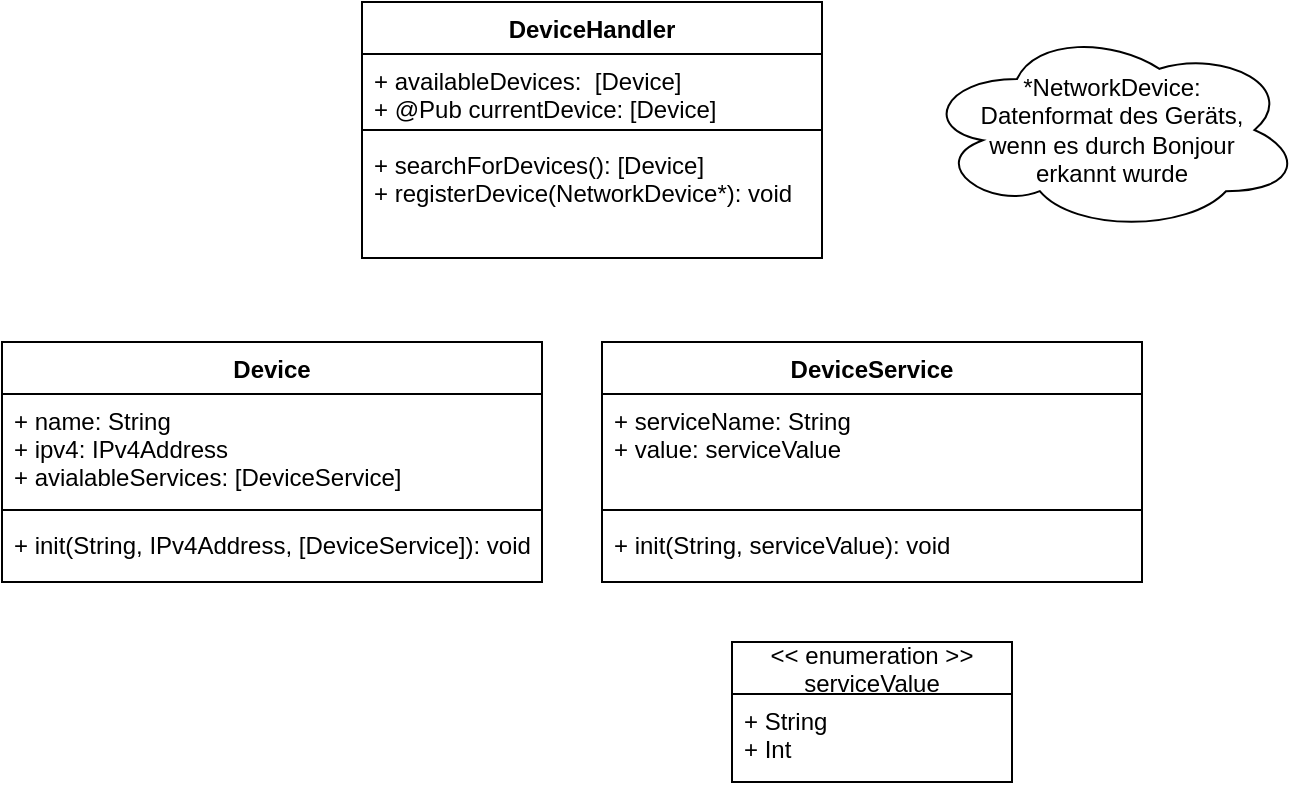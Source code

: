 <mxfile version="13.7.7" type="device"><diagram id="PJ03UvfXc9aEZRlhVZlT" name="Page-1"><mxGraphModel dx="1426" dy="668" grid="1" gridSize="10" guides="1" tooltips="1" connect="1" arrows="1" fold="1" page="1" pageScale="1" pageWidth="827" pageHeight="1169" math="0" shadow="0"><root><mxCell id="0"/><mxCell id="1" parent="0"/><mxCell id="cPbjeM0X76tU1sTlQTpR-21" value="Device" style="swimlane;fontStyle=1;align=center;verticalAlign=top;childLayout=stackLayout;horizontal=1;startSize=26;horizontalStack=0;resizeParent=1;resizeParentMax=0;resizeLast=0;collapsible=1;marginBottom=0;" parent="1" vertex="1"><mxGeometry x="70" y="230" width="270" height="120" as="geometry"/></mxCell><mxCell id="cPbjeM0X76tU1sTlQTpR-22" value="+ name: String&#10;+ ipv4: IPv4Address&#10;+ avialableServices: [DeviceService]" style="text;strokeColor=none;fillColor=none;align=left;verticalAlign=top;spacingLeft=4;spacingRight=4;overflow=hidden;rotatable=0;points=[[0,0.5],[1,0.5]];portConstraint=eastwest;" parent="cPbjeM0X76tU1sTlQTpR-21" vertex="1"><mxGeometry y="26" width="270" height="54" as="geometry"/></mxCell><mxCell id="cPbjeM0X76tU1sTlQTpR-23" value="" style="line;strokeWidth=1;fillColor=none;align=left;verticalAlign=middle;spacingTop=-1;spacingLeft=3;spacingRight=3;rotatable=0;labelPosition=right;points=[];portConstraint=eastwest;" parent="cPbjeM0X76tU1sTlQTpR-21" vertex="1"><mxGeometry y="80" width="270" height="8" as="geometry"/></mxCell><mxCell id="cPbjeM0X76tU1sTlQTpR-24" value="+ init(String, IPv4Address, [DeviceService]): void" style="text;strokeColor=none;fillColor=none;align=left;verticalAlign=top;spacingLeft=4;spacingRight=4;overflow=hidden;rotatable=0;points=[[0,0.5],[1,0.5]];portConstraint=eastwest;" parent="cPbjeM0X76tU1sTlQTpR-21" vertex="1"><mxGeometry y="88" width="270" height="32" as="geometry"/></mxCell><mxCell id="cPbjeM0X76tU1sTlQTpR-25" value="DeviceService" style="swimlane;fontStyle=1;align=center;verticalAlign=top;childLayout=stackLayout;horizontal=1;startSize=26;horizontalStack=0;resizeParent=1;resizeParentMax=0;resizeLast=0;collapsible=1;marginBottom=0;" parent="1" vertex="1"><mxGeometry x="370" y="230" width="270" height="120" as="geometry"/></mxCell><mxCell id="cPbjeM0X76tU1sTlQTpR-26" value="+ serviceName: String&#10;+ value: serviceValue" style="text;strokeColor=none;fillColor=none;align=left;verticalAlign=top;spacingLeft=4;spacingRight=4;overflow=hidden;rotatable=0;points=[[0,0.5],[1,0.5]];portConstraint=eastwest;" parent="cPbjeM0X76tU1sTlQTpR-25" vertex="1"><mxGeometry y="26" width="270" height="54" as="geometry"/></mxCell><mxCell id="cPbjeM0X76tU1sTlQTpR-27" value="" style="line;strokeWidth=1;fillColor=none;align=left;verticalAlign=middle;spacingTop=-1;spacingLeft=3;spacingRight=3;rotatable=0;labelPosition=right;points=[];portConstraint=eastwest;" parent="cPbjeM0X76tU1sTlQTpR-25" vertex="1"><mxGeometry y="80" width="270" height="8" as="geometry"/></mxCell><mxCell id="cPbjeM0X76tU1sTlQTpR-28" value="+ init(String, serviceValue): void" style="text;strokeColor=none;fillColor=none;align=left;verticalAlign=top;spacingLeft=4;spacingRight=4;overflow=hidden;rotatable=0;points=[[0,0.5],[1,0.5]];portConstraint=eastwest;" parent="cPbjeM0X76tU1sTlQTpR-25" vertex="1"><mxGeometry y="88" width="270" height="32" as="geometry"/></mxCell><mxCell id="cPbjeM0X76tU1sTlQTpR-29" value="&lt;&lt; enumeration &gt;&gt;&#10;serviceValue" style="swimlane;fontStyle=0;childLayout=stackLayout;horizontal=1;startSize=26;fillColor=none;horizontalStack=0;resizeParent=1;resizeParentMax=0;resizeLast=0;collapsible=1;marginBottom=0;" parent="1" vertex="1"><mxGeometry x="435" y="380" width="140" height="70" as="geometry"/></mxCell><mxCell id="cPbjeM0X76tU1sTlQTpR-30" value="+ String&#10;+ Int" style="text;strokeColor=none;fillColor=none;align=left;verticalAlign=top;spacingLeft=4;spacingRight=4;overflow=hidden;rotatable=0;points=[[0,0.5],[1,0.5]];portConstraint=eastwest;" parent="cPbjeM0X76tU1sTlQTpR-29" vertex="1"><mxGeometry y="26" width="140" height="44" as="geometry"/></mxCell><mxCell id="cPbjeM0X76tU1sTlQTpR-13" value="DeviceHandler" style="swimlane;fontStyle=1;align=center;verticalAlign=top;childLayout=stackLayout;horizontal=1;startSize=26;horizontalStack=0;resizeParent=1;resizeParentMax=0;resizeLast=0;collapsible=1;marginBottom=0;" parent="1" vertex="1"><mxGeometry x="250" y="60" width="230" height="128" as="geometry"/></mxCell><mxCell id="cPbjeM0X76tU1sTlQTpR-14" value="+ availableDevices:  [Device]&#10;+ @Pub currentDevice: [Device]" style="text;strokeColor=none;fillColor=none;align=left;verticalAlign=top;spacingLeft=4;spacingRight=4;overflow=hidden;rotatable=0;points=[[0,0.5],[1,0.5]];portConstraint=eastwest;" parent="cPbjeM0X76tU1sTlQTpR-13" vertex="1"><mxGeometry y="26" width="230" height="34" as="geometry"/></mxCell><mxCell id="cPbjeM0X76tU1sTlQTpR-15" value="" style="line;strokeWidth=1;fillColor=none;align=left;verticalAlign=middle;spacingTop=-1;spacingLeft=3;spacingRight=3;rotatable=0;labelPosition=right;points=[];portConstraint=eastwest;" parent="cPbjeM0X76tU1sTlQTpR-13" vertex="1"><mxGeometry y="60" width="230" height="8" as="geometry"/></mxCell><mxCell id="cPbjeM0X76tU1sTlQTpR-16" value="+ searchForDevices(): [Device]&#10;+ registerDevice(NetworkDevice*): void&#10;" style="text;strokeColor=none;fillColor=none;align=left;verticalAlign=top;spacingLeft=4;spacingRight=4;overflow=hidden;rotatable=0;points=[[0,0.5],[1,0.5]];portConstraint=eastwest;" parent="cPbjeM0X76tU1sTlQTpR-13" vertex="1"><mxGeometry y="68" width="230" height="60" as="geometry"/></mxCell><mxCell id="OSJTEIBxW0tXs7j1vJH0-1" value="*NetworkDevice:&lt;br&gt;Datenformat des Geräts,&lt;br&gt;wenn es durch Bonjour&lt;br&gt;erkannt wurde" style="ellipse;shape=cloud;whiteSpace=wrap;html=1;" vertex="1" parent="1"><mxGeometry x="530" y="73" width="190" height="102" as="geometry"/></mxCell></root></mxGraphModel></diagram></mxfile>